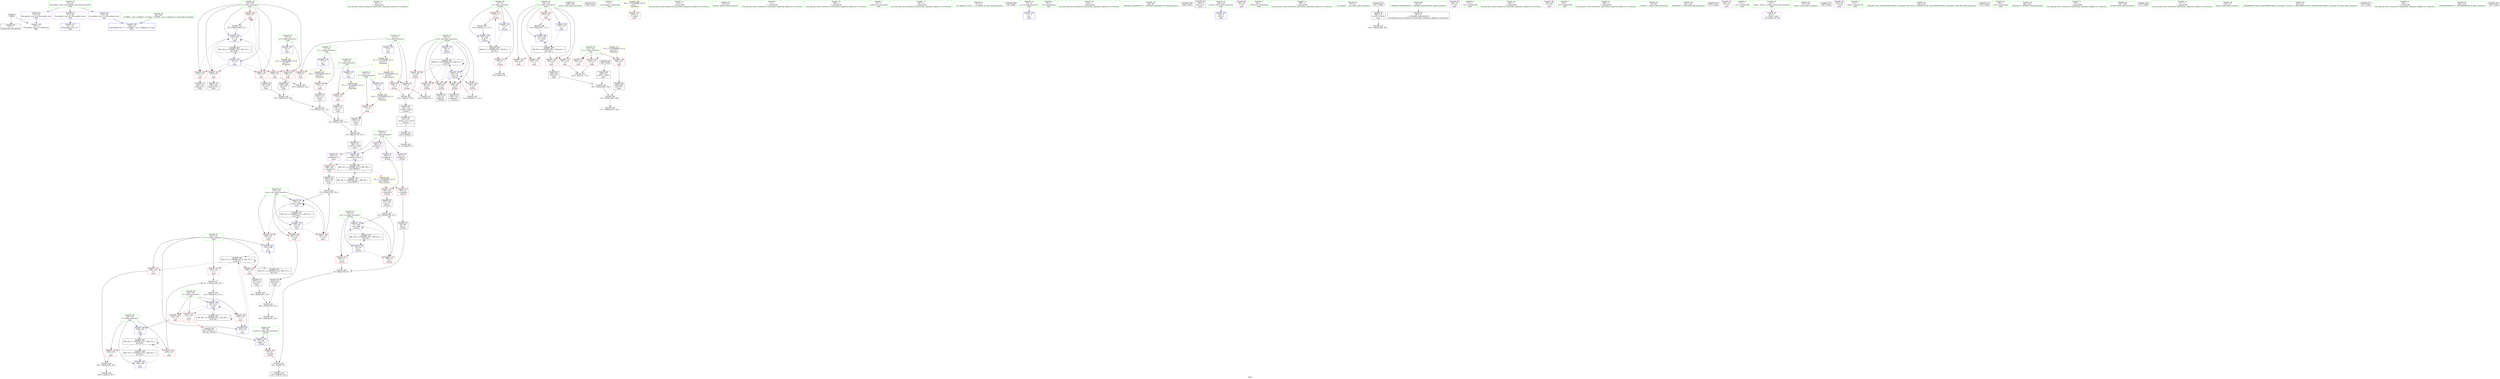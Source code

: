 digraph "SVFG" {
	label="SVFG";

	Node0x55fa71a92100 [shape=record,color=grey,label="{NodeID: 0\nNullPtr}"];
	Node0x55fa71a92100 -> Node0x55fa71aaef20[style=solid];
	Node0x55fa71a92100 -> Node0x55fa71ab4ab0[style=solid];
	Node0x55fa71aad530 [shape=record,color=red,label="{NodeID: 97\n122\<--8\n\<--n\n_Z3canx\n}"];
	Node0x55fa71aad530 -> Node0x55fa71abbb80[style=solid];
	Node0x55fa71aab920 [shape=record,color=green,label="{NodeID: 14\n101\<--1\n\<--dummyObj\nCan only get source location for instruction, argument, global var or function.}"];
	Node0x55fa71aae090 [shape=record,color=red,label="{NodeID: 111\n117\<--71\n\<--t\n_Z3canx\n}"];
	Node0x55fa71aae090 -> Node0x55fa71ab9c00[style=solid];
	Node0x55fa71aac300 [shape=record,color=green,label="{NodeID: 28\n19\<--20\nr\<--r_field_insensitive\nGlob }"];
	Node0x55fa71aac300 -> Node0x55fa71aad870[style=solid];
	Node0x55fa71aac300 -> Node0x55fa71ab46b0[style=solid];
	Node0x55fa71ab35b0 [shape=record,color=red,label="{NodeID: 125\n200\<--135\n\<--sum\nmain\n}"];
	Node0x55fa71ab35b0 -> Node0x55fa71ab57e0[style=solid];
	Node0x55fa71aacf50 [shape=record,color=green,label="{NodeID: 42\n131\<--132\ntt\<--tt_field_insensitive\nmain\n}"];
	Node0x55fa71aacf50 -> Node0x55fa71ab2ea0[style=solid];
	Node0x55fa71aacf50 -> Node0x55fa71ab2f30[style=solid];
	Node0x55fa71aacf50 -> Node0x55fa71ab3000[style=solid];
	Node0x55fa71aba080 [shape=record,color=grey,label="{NodeID: 222\n267 = Binary(264, 266, )\n}"];
	Node0x55fa71aba080 -> Node0x55fa71aba680[style=solid];
	Node0x55fa71ab4110 [shape=record,color=red,label="{NodeID: 139\n222\<--143\n\<--s\nmain\n}"];
	Node0x55fa71ab4110 -> Node0x55fa71ab5a50[style=solid];
	Node0x55fa71aaec20 [shape=record,color=green,label="{NodeID: 56\n258\<--259\nclock\<--clock_field_insensitive\n}"];
	Node0x55fa71ad92f0 [shape=record,color=black,label="{NodeID: 319\n246 = PHI()\n}"];
	Node0x55fa71abb580 [shape=record,color=grey,label="{NodeID: 236\n206 = cmp(205, 207, )\n}"];
	Node0x55fa71ab4e20 [shape=record,color=blue,label="{NodeID: 153\n73\<--84\ncur\<--\n_Z3canx\n}"];
	Node0x55fa71ab4e20 -> Node0x55fa71aae160[style=dashed];
	Node0x55fa71ab4e20 -> Node0x55fa71aae230[style=dashed];
	Node0x55fa71ab4e20 -> Node0x55fa71ab4ef0[style=dashed];
	Node0x55fa71ab4e20 -> Node0x55fa71ac7620[style=dashed];
	Node0x55fa71aaf870 [shape=record,color=black,label="{NodeID: 70\n172\<--171\nconv6\<--\nmain\n}"];
	Node0x55fa71aaf870 -> Node0x55fa71abb100[style=solid];
	Node0x55fa71ac5320 [shape=record,color=black,label="{NodeID: 250\nMR_37V_2 = PHI(MR_37V_4, MR_37V_1, )\npts\{142 \}\n}"];
	Node0x55fa71ac5320 -> Node0x55fa71ab57e0[style=dashed];
	Node0x55fa71ab5980 [shape=record,color=blue,label="{NodeID: 167\n141\<--219\nr\<--\nmain\n}"];
	Node0x55fa71ab5980 -> Node0x55fa71ac8f20[style=dashed];
	Node0x55fa71ab03d0 [shape=record,color=purple,label="{NodeID: 84\n93\<--13\narrayidx\<--x\n_Z3canx\n}"];
	Node0x55fa71ab03d0 -> Node0x55fa71aae300[style=solid];
	Node0x55fa71aa3530 [shape=record,color=green,label="{NodeID: 1\n7\<--1\n__dso_handle\<--dummyObj\nGlob }"];
	Node0x55fa71ac9920 [shape=record,color=yellow,style=double,label="{NodeID: 264\n14V_1 = ENCHI(MR_14V_0)\npts\{1 \}\nFun[main]}"];
	Node0x55fa71ac9920 -> Node0x55fa71aada10[style=dashed];
	Node0x55fa71aad600 [shape=record,color=red,label="{NodeID: 98\n163\<--8\n\<--n\nmain\n}"];
	Node0x55fa71aad600 -> Node0x55fa71abc000[style=solid];
	Node0x55fa71aab9b0 [shape=record,color=green,label="{NodeID: 15\n113\<--1\n\<--dummyObj\nCan only get source location for instruction, argument, global var or function.}"];
	Node0x55fa71aae160 [shape=record,color=red,label="{NodeID: 112\n90\<--73\n\<--cur\n_Z3canx\n}"];
	Node0x55fa71aae160 -> Node0x55fa71ab9d80[style=solid];
	Node0x55fa71aac3d0 [shape=record,color=green,label="{NodeID: 29\n21\<--22\ns\<--s_field_insensitive\nGlob }"];
	Node0x55fa71aac3d0 -> Node0x55fa71aad940[style=solid];
	Node0x55fa71aac3d0 -> Node0x55fa71ab47b0[style=solid];
	Node0x55fa71ab3680 [shape=record,color=red,label="{NodeID: 126\n240\<--135\n\<--sum\nmain\n}"];
	Node0x55fa71ab3680 -> Node0x55fa71aafef0[style=solid];
	Node0x55fa71aad020 [shape=record,color=green,label="{NodeID: 43\n133\<--134\nit\<--it_field_insensitive\nmain\n}"];
	Node0x55fa71aad020 -> Node0x55fa71ab30d0[style=solid];
	Node0x55fa71aad020 -> Node0x55fa71ab31a0[style=solid];
	Node0x55fa71aad020 -> Node0x55fa71ab3270[style=solid];
	Node0x55fa71aad020 -> Node0x55fa71ab3340[style=solid];
	Node0x55fa71aad020 -> Node0x55fa71ab3410[style=solid];
	Node0x55fa71aad020 -> Node0x55fa71ab5230[style=solid];
	Node0x55fa71aad020 -> Node0x55fa71ab5b20[style=solid];
	Node0x55fa71aba200 [shape=record,color=grey,label="{NodeID: 223\n179 = Binary(176, 178, )\n}"];
	Node0x55fa71aba200 -> Node0x55fa71aafae0[style=solid];
	Node0x55fa71ab41e0 [shape=record,color=red,label="{NodeID: 140\n188\<--187\n\<--arrayidx12\nmain\n}"];
	Node0x55fa71ab41e0 -> Node0x55fa71aafd50[style=solid];
	Node0x55fa71aaed20 [shape=record,color=green,label="{NodeID: 57\n274\<--275\nfprintf\<--fprintf_field_insensitive\n}"];
	Node0x55fa71ad93c0 [shape=record,color=black,label="{NodeID: 320\n66 = PHI(215, )\n0th arg _Z3canx }"];
	Node0x55fa71ad93c0 -> Node0x55fa71ab4bb0[style=solid];
	Node0x55fa71abb700 [shape=record,color=grey,label="{NodeID: 237\n88 = cmp(86, 87, )\n}"];
	Node0x55fa71ab4ef0 [shape=record,color=blue,label="{NodeID: 154\n73\<--109\ncur\<--add6\n_Z3canx\n}"];
	Node0x55fa71ab4ef0 -> Node0x55fa71aae160[style=dashed];
	Node0x55fa71ab4ef0 -> Node0x55fa71aae230[style=dashed];
	Node0x55fa71ab4ef0 -> Node0x55fa71ab4ef0[style=dashed];
	Node0x55fa71ab4ef0 -> Node0x55fa71ac7620[style=dashed];
	Node0x55fa71aaf940 [shape=record,color=black,label="{NodeID: 71\n175\<--174\nconv7\<--\nmain\n}"];
	Node0x55fa71aaf940 -> Node0x55fa71aba380[style=solid];
	Node0x55fa71ac5820 [shape=record,color=black,label="{NodeID: 251\nMR_39V_2 = PHI(MR_39V_3, MR_39V_1, )\npts\{144 \}\n}"];
	Node0x55fa71ac5820 -> Node0x55fa71ab58b0[style=dashed];
	Node0x55fa71ac5820 -> Node0x55fa71ac5820[style=dashed];
	Node0x55fa71ab5a50 [shape=record,color=blue,label="{NodeID: 168\n139\<--222\nl\<--\nmain\n}"];
	Node0x55fa71ab5a50 -> Node0x55fa71ac8a20[style=dashed];
	Node0x55fa71ab04a0 [shape=record,color=purple,label="{NodeID: 85\n105\<--13\narrayidx4\<--x\n_Z3canx\n}"];
	Node0x55fa71ab04a0 -> Node0x55fa71ab2e10[style=solid];
	Node0x55fa71a92430 [shape=record,color=green,label="{NodeID: 2\n9\<--1\n\<--dummyObj\nCan only get source location for instruction, argument, global var or function.}"];
	Node0x55fa71aca440 [shape=record,color=yellow,style=double,label="{NodeID: 265\n2V_1 = ENCHI(MR_2V_0)\npts\{10 \}\nFun[main]|{|<s1>5}}"];
	Node0x55fa71aca440 -> Node0x55fa71aad600[style=dashed];
	Node0x55fa71aca440:s1 -> Node0x55fa71acb890[style=dashed,color=red];
	Node0x55fa71aad6d0 [shape=record,color=red,label="{NodeID: 99\n168\<--15\n\<--p\nmain\n}"];
	Node0x55fa71aad6d0 -> Node0x55fa71aaf7a0[style=solid];
	Node0x55fa71aaba40 [shape=record,color=green,label="{NodeID: 16\n199\<--1\n\<--dummyObj\nCan only get source location for instruction, argument, global var or function.}"];
	Node0x55fa71acb890 [shape=record,color=yellow,style=double,label="{NodeID: 279\n2V_1 = ENCHI(MR_2V_0)\npts\{10 \}\nFun[_Z3canx]}"];
	Node0x55fa71acb890 -> Node0x55fa71aad460[style=dashed];
	Node0x55fa71acb890 -> Node0x55fa71aad530[style=dashed];
	Node0x55fa71aae230 [shape=record,color=red,label="{NodeID: 113\n108\<--73\n\<--cur\n_Z3canx\n}"];
	Node0x55fa71aae230 -> Node0x55fa71aba800[style=solid];
	Node0x55fa71aac4a0 [shape=record,color=green,label="{NodeID: 30\n36\<--40\nllvm.global_ctors\<--llvm.global_ctors_field_insensitive\nGlob }"];
	Node0x55fa71aac4a0 -> Node0x55fa71ab0b20[style=solid];
	Node0x55fa71aac4a0 -> Node0x55fa71ab0c20[style=solid];
	Node0x55fa71aac4a0 -> Node0x55fa71ab0d20[style=solid];
	Node0x55fa71ab3750 [shape=record,color=red,label="{NodeID: 127\n162\<--137\n\<--i\nmain\n}"];
	Node0x55fa71ab3750 -> Node0x55fa71abc000[style=solid];
	Node0x55fa71aad0f0 [shape=record,color=green,label="{NodeID: 44\n135\<--136\nsum\<--sum_field_insensitive\nmain\n}"];
	Node0x55fa71aad0f0 -> Node0x55fa71ab34e0[style=solid];
	Node0x55fa71aad0f0 -> Node0x55fa71ab35b0[style=solid];
	Node0x55fa71aad0f0 -> Node0x55fa71ab3680[style=solid];
	Node0x55fa71aad0f0 -> Node0x55fa71ab5300[style=solid];
	Node0x55fa71aad0f0 -> Node0x55fa71ab5570[style=solid];
	Node0x55fa71aba380 [shape=record,color=grey,label="{NodeID: 224\n176 = Binary(173, 175, )\n}"];
	Node0x55fa71aba380 -> Node0x55fa71aba200[style=solid];
	Node0x55fa71ab42b0 [shape=record,color=blue,label="{NodeID: 141\n8\<--9\nn\<--\nGlob }"];
	Node0x55fa71ab42b0 -> Node0x55fa71aca440[style=dashed];
	Node0x55fa71aaee20 [shape=record,color=green,label="{NodeID: 58\n38\<--307\n_GLOBAL__sub_I_vepifanov_0_0.cpp\<--_GLOBAL__sub_I_vepifanov_0_0.cpp_field_insensitive\n}"];
	Node0x55fa71aaee20 -> Node0x55fa71ab49b0[style=solid];
	Node0x55fa71abb880 [shape=record,color=grey,label="{NodeID: 238\n80 = cmp(79, 81, )\n}"];
	Node0x55fa71ab4fc0 [shape=record,color=blue,label="{NodeID: 155\n69\<--112\npos\<--inc\n_Z3canx\n}"];
	Node0x55fa71ab4fc0 -> Node0x55fa71aadbb0[style=dashed];
	Node0x55fa71ab4fc0 -> Node0x55fa71aadc80[style=dashed];
	Node0x55fa71ab4fc0 -> Node0x55fa71aadd50[style=dashed];
	Node0x55fa71ab4fc0 -> Node0x55fa71aade20[style=dashed];
	Node0x55fa71ab4fc0 -> Node0x55fa71ab4fc0[style=dashed];
	Node0x55fa71ab4fc0 -> Node0x55fa71ac6c20[style=dashed];
	Node0x55fa71aafa10 [shape=record,color=black,label="{NodeID: 72\n178\<--177\nconv8\<--\nmain\n}"];
	Node0x55fa71aafa10 -> Node0x55fa71aba200[style=solid];
	Node0x55fa71ac5d20 [shape=record,color=black,label="{NodeID: 252\nMR_12V_2 = PHI(MR_12V_3, MR_12V_1, )\npts\{140000 \}\n}"];
	Node0x55fa71ac5d20 -> Node0x55fa71ac8520[style=dashed];
	Node0x55fa71ab5b20 [shape=record,color=blue,label="{NodeID: 169\n133\<--278\nit\<--inc40\nmain\n}"];
	Node0x55fa71ab5b20 -> Node0x55fa71ac3f20[style=dashed];
	Node0x55fa71ab0570 [shape=record,color=purple,label="{NodeID: 86\n183\<--13\narrayidx\<--x\nmain\n}"];
	Node0x55fa71ab0570 -> Node0x55fa71ab54a0[style=solid];
	Node0x55fa71aa46a0 [shape=record,color=green,label="{NodeID: 3\n23\<--1\n_ZSt3cin\<--dummyObj\nGlob }"];
	Node0x55fa71aca520 [shape=record,color=yellow,style=double,label="{NodeID: 266\n17V_1 = ENCHI(MR_17V_0)\npts\{16 \}\nFun[main]}"];
	Node0x55fa71aca520 -> Node0x55fa71aad6d0[style=dashed];
	Node0x55fa71aad7a0 [shape=record,color=red,label="{NodeID: 100\n171\<--17\n\<--q\nmain\n}"];
	Node0x55fa71aad7a0 -> Node0x55fa71aaf870[style=solid];
	Node0x55fa71aabad0 [shape=record,color=green,label="{NodeID: 17\n207\<--1\n\<--dummyObj\nCan only get source location for instruction, argument, global var or function.}"];
	Node0x55fa71aae300 [shape=record,color=red,label="{NodeID: 114\n94\<--93\n\<--arrayidx\n_Z3canx\n}"];
	Node0x55fa71aae300 -> Node0x55fa71aaf2c0[style=solid];
	Node0x55fa71aac570 [shape=record,color=green,label="{NodeID: 31\n41\<--42\n__cxx_global_var_init\<--__cxx_global_var_init_field_insensitive\n}"];
	Node0x55fa71ab3820 [shape=record,color=red,label="{NodeID: 128\n166\<--137\n\<--i\nmain\n}"];
	Node0x55fa71ab3820 -> Node0x55fa71aaf6d0[style=solid];
	Node0x55fa71aad1c0 [shape=record,color=green,label="{NodeID: 45\n137\<--138\ni\<--i_field_insensitive\nmain\n}"];
	Node0x55fa71aad1c0 -> Node0x55fa71ab3750[style=solid];
	Node0x55fa71aad1c0 -> Node0x55fa71ab3820[style=solid];
	Node0x55fa71aad1c0 -> Node0x55fa71ab38f0[style=solid];
	Node0x55fa71aad1c0 -> Node0x55fa71ab39c0[style=solid];
	Node0x55fa71aad1c0 -> Node0x55fa71ab3a90[style=solid];
	Node0x55fa71aad1c0 -> Node0x55fa71ab53d0[style=solid];
	Node0x55fa71aad1c0 -> Node0x55fa71ab5640[style=solid];
	Node0x55fa71ad8790 [shape=record,color=black,label="{NodeID: 308\n48 = PHI()\n}"];
	Node0x55fa71aba500 [shape=record,color=grey,label="{NodeID: 225\n271 = Binary(270, 262, )\n}"];
	Node0x55fa71ab43b0 [shape=record,color=blue,label="{NodeID: 142\n11\<--9\nm\<--\nGlob }"];
	Node0x55fa71aaef20 [shape=record,color=black,label="{NodeID: 59\n2\<--3\ndummyVal\<--dummyVal\n}"];
	Node0x55fa71abba00 [shape=record,color=grey,label="{NodeID: 239\n98 = cmp(96, 97, )\n}"];
	Node0x55fa71abba00 -> Node0x55fa717ea2c0[style=solid];
	Node0x55fa71ab5090 [shape=record,color=blue,label="{NodeID: 156\n71\<--118\nt\<--inc7\n_Z3canx\n}"];
	Node0x55fa71ab5090 -> Node0x55fa71ac7120[style=dashed];
	Node0x55fa71aafae0 [shape=record,color=black,label="{NodeID: 73\n180\<--179\nconv10\<--add9\nmain\n}"];
	Node0x55fa71aafae0 -> Node0x55fa71ab54a0[style=solid];
	Node0x55fa71ab0640 [shape=record,color=purple,label="{NodeID: 87\n187\<--13\narrayidx12\<--x\nmain\n}"];
	Node0x55fa71ab0640 -> Node0x55fa71ab41e0[style=solid];
	Node0x55fa71aaadc0 [shape=record,color=green,label="{NodeID: 4\n24\<--1\n.str\<--dummyObj\nGlob }"];
	Node0x55fa71aca600 [shape=record,color=yellow,style=double,label="{NodeID: 267\n19V_1 = ENCHI(MR_19V_0)\npts\{18 \}\nFun[main]}"];
	Node0x55fa71aca600 -> Node0x55fa71aad7a0[style=dashed];
	Node0x55fa71aad870 [shape=record,color=red,label="{NodeID: 101\n174\<--19\n\<--r\nmain\n}"];
	Node0x55fa71aad870 -> Node0x55fa71aaf940[style=solid];
	Node0x55fa71aabb60 [shape=record,color=green,label="{NodeID: 18\n213\<--1\n\<--dummyObj\nCan only get source location for instruction, argument, global var or function.}"];
	Node0x55fa71ab2e10 [shape=record,color=red,label="{NodeID: 115\n106\<--105\n\<--arrayidx4\n_Z3canx\n}"];
	Node0x55fa71ab2e10 -> Node0x55fa71aaf460[style=solid];
	Node0x55fa71aac640 [shape=record,color=green,label="{NodeID: 32\n45\<--46\n_ZNSt8ios_base4InitC1Ev\<--_ZNSt8ios_base4InitC1Ev_field_insensitive\n}"];
	Node0x55fa71ab38f0 [shape=record,color=red,label="{NodeID: 129\n181\<--137\n\<--i\nmain\n}"];
	Node0x55fa71ab38f0 -> Node0x55fa71aafbb0[style=solid];
	Node0x55fa71aad290 [shape=record,color=green,label="{NodeID: 46\n139\<--140\nl\<--l_field_insensitive\nmain\n}"];
	Node0x55fa71aad290 -> Node0x55fa71ab3b60[style=solid];
	Node0x55fa71aad290 -> Node0x55fa71ab3c30[style=solid];
	Node0x55fa71aad290 -> Node0x55fa71ab5710[style=solid];
	Node0x55fa71aad290 -> Node0x55fa71ab5a50[style=solid];
	Node0x55fa71ad8890 [shape=record,color=black,label="{NodeID: 309\n249 = PHI()\n}"];
	Node0x55fa71aba680 [shape=record,color=grey,label="{NodeID: 226\n270 = Binary(267, 269, )\n}"];
	Node0x55fa71aba680 -> Node0x55fa71aba500[style=solid];
	Node0x55fa71ab44b0 [shape=record,color=blue,label="{NodeID: 143\n15\<--9\np\<--\nGlob }"];
	Node0x55fa71ab44b0 -> Node0x55fa71aca520[style=dashed];
	Node0x55fa71aaf020 [shape=record,color=black,label="{NodeID: 60\n128\<--9\nmain_ret\<--\nmain\n}"];
	Node0x55fa71abbb80 [shape=record,color=grey,label="{NodeID: 240\n123 = cmp(121, 122, )\n}"];
	Node0x55fa71abbb80 -> Node0x55fa71aaf530[style=solid];
	Node0x55fa71ab5160 [shape=record,color=blue,label="{NodeID: 157\n129\<--9\nretval\<--\nmain\n}"];
	Node0x55fa71aafbb0 [shape=record,color=black,label="{NodeID: 74\n182\<--181\nidxprom\<--\nmain\n}"];
	Node0x55fa71ab0710 [shape=record,color=purple,label="{NodeID: 88\n155\<--24\n\<--.str\nmain\n}"];
	Node0x55fa71aaae50 [shape=record,color=green,label="{NodeID: 5\n26\<--1\n_ZSt4cout\<--dummyObj\nGlob }"];
	Node0x55fa71aca6e0 [shape=record,color=yellow,style=double,label="{NodeID: 268\n21V_1 = ENCHI(MR_21V_0)\npts\{20 \}\nFun[main]}"];
	Node0x55fa71aca6e0 -> Node0x55fa71aad870[style=dashed];
	Node0x55fa71aad940 [shape=record,color=red,label="{NodeID: 102\n177\<--21\n\<--s\nmain\n}"];
	Node0x55fa71aad940 -> Node0x55fa71aafa10[style=solid];
	Node0x55fa71aabbf0 [shape=record,color=green,label="{NodeID: 19\n239\<--1\n\<--dummyObj\nCan only get source location for instruction, argument, global var or function.}"];
	Node0x55fa71ab2ea0 [shape=record,color=red,label="{NodeID: 116\n152\<--131\n\<--tt\nmain\n}"];
	Node0x55fa71ab2ea0 -> Node0x55fa71abbd00[style=solid];
	Node0x55fa71aac740 [shape=record,color=green,label="{NodeID: 33\n51\<--52\n__cxa_atexit\<--__cxa_atexit_field_insensitive\n}"];
	Node0x55fa71ab39c0 [shape=record,color=red,label="{NodeID: 130\n185\<--137\n\<--i\nmain\n}"];
	Node0x55fa71ab39c0 -> Node0x55fa71aafc80[style=solid];
	Node0x55fa71aad360 [shape=record,color=green,label="{NodeID: 47\n141\<--142\nr\<--r_field_insensitive\nmain\n}"];
	Node0x55fa71aad360 -> Node0x55fa71ab3d00[style=solid];
	Node0x55fa71aad360 -> Node0x55fa71ab3dd0[style=solid];
	Node0x55fa71aad360 -> Node0x55fa71ab3ea0[style=solid];
	Node0x55fa71aad360 -> Node0x55fa71ab57e0[style=solid];
	Node0x55fa71aad360 -> Node0x55fa71ab5980[style=solid];
	Node0x55fa71ad8990 [shape=record,color=black,label="{NodeID: 310\n257 = PHI()\n}"];
	Node0x55fa71ad8990 -> Node0x55fa71aaffc0[style=solid];
	Node0x55fa71aba800 [shape=record,color=grey,label="{NodeID: 227\n109 = Binary(108, 107, )\n}"];
	Node0x55fa71aba800 -> Node0x55fa71ab4ef0[style=solid];
	Node0x55fa71ab45b0 [shape=record,color=blue,label="{NodeID: 144\n17\<--9\nq\<--\nGlob }"];
	Node0x55fa71ab45b0 -> Node0x55fa71aca600[style=dashed];
	Node0x55fa71aaf0f0 [shape=record,color=black,label="{NodeID: 61\n49\<--50\n\<--_ZNSt8ios_base4InitD1Ev\nCan only get source location for instruction, argument, global var or function.}"];
	Node0x55fa71abbd00 [shape=record,color=grey,label="{NodeID: 241\n153 = cmp(151, 152, )\n}"];
	Node0x55fa71ab5230 [shape=record,color=blue,label="{NodeID: 158\n133\<--113\nit\<--\nmain\n}"];
	Node0x55fa71ab5230 -> Node0x55fa71ac3f20[style=dashed];
	Node0x55fa71aafc80 [shape=record,color=black,label="{NodeID: 75\n186\<--185\nidxprom11\<--\nmain\n}"];
	Node0x55fa71ac6c20 [shape=record,color=black,label="{NodeID: 255\nMR_6V_3 = PHI(MR_6V_4, MR_6V_2, )\npts\{70 \}\n}"];
	Node0x55fa71ac6c20 -> Node0x55fa71aadbb0[style=dashed];
	Node0x55fa71ac6c20 -> Node0x55fa71aadc80[style=dashed];
	Node0x55fa71ac6c20 -> Node0x55fa71aadd50[style=dashed];
	Node0x55fa71ac6c20 -> Node0x55fa71aade20[style=dashed];
	Node0x55fa71ac6c20 -> Node0x55fa71aadef0[style=dashed];
	Node0x55fa71ac6c20 -> Node0x55fa71ab4fc0[style=dashed];
	Node0x55fa71ac6c20 -> Node0x55fa71ac6c20[style=dashed];
	Node0x55fa71ab07e0 [shape=record,color=purple,label="{NodeID: 89\n226\<--27\n\<--.str.1\nmain\n}"];
	Node0x55fa71aaaee0 [shape=record,color=green,label="{NodeID: 6\n27\<--1\n.str.1\<--dummyObj\nGlob }"];
	Node0x55fa71aca7c0 [shape=record,color=yellow,style=double,label="{NodeID: 269\n23V_1 = ENCHI(MR_23V_0)\npts\{22 \}\nFun[main]}"];
	Node0x55fa71aca7c0 -> Node0x55fa71aad940[style=dashed];
	Node0x55fa71aada10 [shape=record,color=red,label="{NodeID: 103\n254\<--33\n\<--stderr\nmain\n}"];
	Node0x55fa71aabc80 [shape=record,color=green,label="{NodeID: 20\n244\<--1\n\<--dummyObj\nCan only get source location for instruction, argument, global var or function.}"];
	Node0x55fa71ab2f30 [shape=record,color=red,label="{NodeID: 117\n256\<--131\n\<--tt\nmain\n}"];
	Node0x55fa71aac840 [shape=record,color=green,label="{NodeID: 34\n50\<--56\n_ZNSt8ios_base4InitD1Ev\<--_ZNSt8ios_base4InitD1Ev_field_insensitive\n}"];
	Node0x55fa71aac840 -> Node0x55fa71aaf0f0[style=solid];
	Node0x55fa717ea2c0 [shape=record,color=black,label="{NodeID: 214\n100 = PHI(101, 98, )\n}"];
	Node0x55fa71ab3a90 [shape=record,color=red,label="{NodeID: 131\n194\<--137\n\<--i\nmain\n}"];
	Node0x55fa71ab3a90 -> Node0x55fa71ab9a80[style=solid];
	Node0x55fa71aae450 [shape=record,color=green,label="{NodeID: 48\n143\<--144\ns\<--s_field_insensitive\nmain\n}"];
	Node0x55fa71aae450 -> Node0x55fa71ab3f70[style=solid];
	Node0x55fa71aae450 -> Node0x55fa71ab4040[style=solid];
	Node0x55fa71aae450 -> Node0x55fa71ab4110[style=solid];
	Node0x55fa71aae450 -> Node0x55fa71ab58b0[style=solid];
	Node0x55fa71ad8af0 [shape=record,color=black,label="{NodeID: 311\n263 = PHI()\n}"];
	Node0x55fa71ad8af0 -> Node0x55fa71ab0090[style=solid];
	Node0x55fa71aba980 [shape=record,color=grey,label="{NodeID: 228\n278 = Binary(277, 113, )\n}"];
	Node0x55fa71aba980 -> Node0x55fa71ab5b20[style=solid];
	Node0x55fa71ab46b0 [shape=record,color=blue,label="{NodeID: 145\n19\<--9\nr\<--\nGlob }"];
	Node0x55fa71ab46b0 -> Node0x55fa71aca6e0[style=dashed];
	Node0x55fa71aaf1f0 [shape=record,color=black,label="{NodeID: 62\n92\<--91\nidxprom\<--\n_Z3canx\n}"];
	Node0x55fa71abbe80 [shape=record,color=grey,label="{NodeID: 242\n217 = cmp(216, 9, )\n}"];
	Node0x55fa71ab5300 [shape=record,color=blue,label="{NodeID: 159\n135\<--84\nsum\<--\nmain\n}"];
	Node0x55fa71ab5300 -> Node0x55fa71ab34e0[style=dashed];
	Node0x55fa71ab5300 -> Node0x55fa71ab35b0[style=dashed];
	Node0x55fa71ab5300 -> Node0x55fa71ab3680[style=dashed];
	Node0x55fa71ab5300 -> Node0x55fa71ab5570[style=dashed];
	Node0x55fa71ab5300 -> Node0x55fa71ac4420[style=dashed];
	Node0x55fa71aafd50 [shape=record,color=black,label="{NodeID: 76\n189\<--188\nconv13\<--\nmain\n}"];
	Node0x55fa71aafd50 -> Node0x55fa71ab9f00[style=solid];
	Node0x55fa71ac7120 [shape=record,color=black,label="{NodeID: 256\nMR_8V_3 = PHI(MR_8V_4, MR_8V_2, )\npts\{72 \}\n}"];
	Node0x55fa71ac7120 -> Node0x55fa71aadfc0[style=dashed];
	Node0x55fa71ac7120 -> Node0x55fa71aae090[style=dashed];
	Node0x55fa71ac7120 -> Node0x55fa71ab5090[style=dashed];
	Node0x55fa71ab08b0 [shape=record,color=purple,label="{NodeID: 90\n234\<--29\n\<--.str.2\nmain\n}"];
	Node0x55fa71a92720 [shape=record,color=green,label="{NodeID: 7\n29\<--1\n.str.2\<--dummyObj\nGlob }"];
	Node0x55fa71aadae0 [shape=record,color=red,label="{NodeID: 104\n97\<--67\n\<--h.addr\n_Z3canx\n}"];
	Node0x55fa71aadae0 -> Node0x55fa71abba00[style=solid];
	Node0x55fa71aabd50 [shape=record,color=green,label="{NodeID: 21\n262\<--1\n\<--dummyObj\nCan only get source location for instruction, argument, global var or function.}"];
	Node0x55fa71acbd20 [shape=record,color=yellow,style=double,label="{NodeID: 284\n12V_1 = ENCHI(MR_12V_0)\npts\{140000 \}\nFun[_Z3canx]}"];
	Node0x55fa71acbd20 -> Node0x55fa71aae300[style=dashed];
	Node0x55fa71acbd20 -> Node0x55fa71ab2e10[style=dashed];
	Node0x55fa71ab3000 [shape=record,color=red,label="{NodeID: 118\n268\<--131\n\<--tt\nmain\n}"];
	Node0x55fa71ab3000 -> Node0x55fa71ab0230[style=solid];
	Node0x55fa71aac940 [shape=record,color=green,label="{NodeID: 35\n63\<--64\n_Z3canx\<--_Z3canx_field_insensitive\n}"];
	Node0x55fa71ab9600 [shape=record,color=grey,label="{NodeID: 215\n205 = Binary(203, 204, )\n}"];
	Node0x55fa71ab9600 -> Node0x55fa71abb580[style=solid];
	Node0x55fa71ab3b60 [shape=record,color=red,label="{NodeID: 132\n204\<--139\n\<--l\nmain\n}"];
	Node0x55fa71ab3b60 -> Node0x55fa71ab9600[style=solid];
	Node0x55fa71aae520 [shape=record,color=green,label="{NodeID: 49\n147\<--148\n_ZNSirsERi\<--_ZNSirsERi_field_insensitive\n}"];
	Node0x55fa71ad8bf0 [shape=record,color=black,label="{NodeID: 312\n273 = PHI()\n}"];
	Node0x55fa71abab00 [shape=record,color=grey,label="{NodeID: 229\n238 = Binary(237, 239, )\n}"];
	Node0x55fa71abab00 -> Node0x55fa71abae00[style=solid];
	Node0x55fa71ab47b0 [shape=record,color=blue,label="{NodeID: 146\n21\<--9\ns\<--\nGlob }"];
	Node0x55fa71ab47b0 -> Node0x55fa71aca7c0[style=dashed];
	Node0x55fa71aaf2c0 [shape=record,color=black,label="{NodeID: 63\n95\<--94\nconv\<--\n_Z3canx\n}"];
	Node0x55fa71aaf2c0 -> Node0x55fa71ab9d80[style=solid];
	Node0x55fa71abc000 [shape=record,color=grey,label="{NodeID: 243\n164 = cmp(162, 163, )\n}"];
	Node0x55fa71ab53d0 [shape=record,color=blue,label="{NodeID: 160\n137\<--9\ni\<--\nmain\n}"];
	Node0x55fa71ab53d0 -> Node0x55fa71ab3750[style=dashed];
	Node0x55fa71ab53d0 -> Node0x55fa71ab3820[style=dashed];
	Node0x55fa71ab53d0 -> Node0x55fa71ab38f0[style=dashed];
	Node0x55fa71ab53d0 -> Node0x55fa71ab39c0[style=dashed];
	Node0x55fa71ab53d0 -> Node0x55fa71ab3a90[style=dashed];
	Node0x55fa71ab53d0 -> Node0x55fa71ab5640[style=dashed];
	Node0x55fa71ab53d0 -> Node0x55fa71ac4920[style=dashed];
	Node0x55fa71aafe20 [shape=record,color=black,label="{NodeID: 77\n237\<--236\nconv21\<--\nmain\n}"];
	Node0x55fa71aafe20 -> Node0x55fa71abab00[style=solid];
	Node0x55fa71ac7620 [shape=record,color=black,label="{NodeID: 257\nMR_10V_2 = PHI(MR_10V_4, MR_10V_1, )\npts\{74 \}\n}"];
	Node0x55fa71ac7620 -> Node0x55fa71ab4e20[style=dashed];
	Node0x55fa71ab0980 [shape=record,color=purple,label="{NodeID: 91\n245\<--31\n\<--.str.3\nmain\n}"];
	Node0x55fa71a927b0 [shape=record,color=green,label="{NodeID: 8\n31\<--1\n.str.3\<--dummyObj\nGlob }"];
	Node0x55fa71aca980 [shape=record,color=yellow,style=double,label="{NodeID: 271\n27V_1 = ENCHI(MR_27V_0)\npts\{132 \}\nFun[main]}"];
	Node0x55fa71aca980 -> Node0x55fa71ab2ea0[style=dashed];
	Node0x55fa71aca980 -> Node0x55fa71ab2f30[style=dashed];
	Node0x55fa71aca980 -> Node0x55fa71ab3000[style=dashed];
	Node0x55fa71aadbb0 [shape=record,color=red,label="{NodeID: 105\n86\<--69\n\<--pos\n_Z3canx\n}"];
	Node0x55fa71aadbb0 -> Node0x55fa71abb700[style=solid];
	Node0x55fa71aabe20 [shape=record,color=green,label="{NodeID: 22\n4\<--6\n_ZStL8__ioinit\<--_ZStL8__ioinit_field_insensitive\nGlob }"];
	Node0x55fa71aabe20 -> Node0x55fa71ab0300[style=solid];
	Node0x55fa71ab30d0 [shape=record,color=red,label="{NodeID: 119\n151\<--133\n\<--it\nmain\n}"];
	Node0x55fa71ab30d0 -> Node0x55fa71abbd00[style=solid];
	Node0x55fa71aaca40 [shape=record,color=green,label="{NodeID: 36\n67\<--68\nh.addr\<--h.addr_field_insensitive\n_Z3canx\n}"];
	Node0x55fa71aaca40 -> Node0x55fa71aadae0[style=solid];
	Node0x55fa71aaca40 -> Node0x55fa71ab4bb0[style=solid];
	Node0x55fa71ab9780 [shape=record,color=grey,label="{NodeID: 216\n212 = Binary(211, 213, )\n}"];
	Node0x55fa71ab9780 -> Node0x55fa71ab58b0[style=solid];
	Node0x55fa71ab3c30 [shape=record,color=red,label="{NodeID: 133\n209\<--139\n\<--l\nmain\n}"];
	Node0x55fa71ab3c30 -> Node0x55fa71ab9900[style=solid];
	Node0x55fa71aae620 [shape=record,color=green,label="{NodeID: 50\n157\<--158\nscanf\<--scanf_field_insensitive\n}"];
	Node0x55fa71ad8cc0 [shape=record,color=black,label="{NodeID: 313\n146 = PHI()\n}"];
	Node0x55fa71abac80 [shape=record,color=grey,label="{NodeID: 230\n112 = Binary(111, 113, )\n}"];
	Node0x55fa71abac80 -> Node0x55fa71ab4fc0[style=solid];
	Node0x55fa71ab48b0 [shape=record,color=blue,label="{NodeID: 147\n311\<--37\nllvm.global_ctors_0\<--\nGlob }"];
	Node0x55fa71aaf390 [shape=record,color=black,label="{NodeID: 64\n104\<--103\nidxprom3\<--\n_Z3canx\n}"];
	Node0x55fa71ab54a0 [shape=record,color=blue,label="{NodeID: 161\n183\<--180\narrayidx\<--conv10\nmain\n}"];
	Node0x55fa71ab54a0 -> Node0x55fa71ab41e0[style=dashed];
	Node0x55fa71ab54a0 -> Node0x55fa71ac8520[style=dashed];
	Node0x55fa71aafef0 [shape=record,color=black,label="{NodeID: 78\n241\<--240\nconv23\<--\nmain\n}"];
	Node0x55fa71aafef0 -> Node0x55fa71abae00[style=solid];
	Node0x55fa71ab0a50 [shape=record,color=purple,label="{NodeID: 92\n272\<--34\n\<--.str.4\nmain\n}"];
	Node0x55fa71a92840 [shape=record,color=green,label="{NodeID: 9\n33\<--1\nstderr\<--dummyObj\nGlob }"];
	Node0x55fa71aadc80 [shape=record,color=red,label="{NodeID: 106\n91\<--69\n\<--pos\n_Z3canx\n}"];
	Node0x55fa71aadc80 -> Node0x55fa71aaf1f0[style=solid];
	Node0x55fa71aabef0 [shape=record,color=green,label="{NodeID: 23\n8\<--10\nn\<--n_field_insensitive\nGlob }"];
	Node0x55fa71aabef0 -> Node0x55fa71aad460[style=solid];
	Node0x55fa71aabef0 -> Node0x55fa71aad530[style=solid];
	Node0x55fa71aabef0 -> Node0x55fa71aad600[style=solid];
	Node0x55fa71aabef0 -> Node0x55fa71ab42b0[style=solid];
	Node0x55fa71ab31a0 [shape=record,color=red,label="{NodeID: 120\n230\<--133\n\<--it\nmain\n}"];
	Node0x55fa71aacb10 [shape=record,color=green,label="{NodeID: 37\n69\<--70\npos\<--pos_field_insensitive\n_Z3canx\n}"];
	Node0x55fa71aacb10 -> Node0x55fa71aadbb0[style=solid];
	Node0x55fa71aacb10 -> Node0x55fa71aadc80[style=solid];
	Node0x55fa71aacb10 -> Node0x55fa71aadd50[style=solid];
	Node0x55fa71aacb10 -> Node0x55fa71aade20[style=solid];
	Node0x55fa71aacb10 -> Node0x55fa71aadef0[style=solid];
	Node0x55fa71aacb10 -> Node0x55fa71ab4c80[style=solid];
	Node0x55fa71aacb10 -> Node0x55fa71ab4fc0[style=solid];
	Node0x55fa71ab9900 [shape=record,color=grey,label="{NodeID: 217\n211 = Binary(209, 210, )\n}"];
	Node0x55fa71ab9900 -> Node0x55fa71ab9780[style=solid];
	Node0x55fa71ab3d00 [shape=record,color=red,label="{NodeID: 134\n203\<--141\n\<--r\nmain\n}"];
	Node0x55fa71ab3d00 -> Node0x55fa71ab9600[style=solid];
	Node0x55fa71aae720 [shape=record,color=green,label="{NodeID: 51\n228\<--229\n_ZStlsISt11char_traitsIcEERSt13basic_ostreamIcT_ES5_PKc\<--_ZStlsISt11char_traitsIcEERSt13basic_ostreamIcT_ES5_PKc_field_insensitive\n}"];
	Node0x55fa71ad8d90 [shape=record,color=black,label="{NodeID: 314\n156 = PHI()\n}"];
	Node0x55fa71abae00 [shape=record,color=grey,label="{NodeID: 231\n242 = Binary(238, 241, )\n}"];
	Node0x55fa71abae00 -> Node0x55fa71abaf80[style=solid];
	Node0x55fa71ab49b0 [shape=record,color=blue,label="{NodeID: 148\n312\<--38\nllvm.global_ctors_1\<--_GLOBAL__sub_I_vepifanov_0_0.cpp\nGlob }"];
	Node0x55fa71aaf460 [shape=record,color=black,label="{NodeID: 65\n107\<--106\nconv5\<--\n_Z3canx\n}"];
	Node0x55fa71aaf460 -> Node0x55fa71aba800[style=solid];
	Node0x55fa71ab5570 [shape=record,color=blue,label="{NodeID: 162\n135\<--191\nsum\<--add14\nmain\n}"];
	Node0x55fa71ab5570 -> Node0x55fa71ab34e0[style=dashed];
	Node0x55fa71ab5570 -> Node0x55fa71ab35b0[style=dashed];
	Node0x55fa71ab5570 -> Node0x55fa71ab3680[style=dashed];
	Node0x55fa71ab5570 -> Node0x55fa71ab5570[style=dashed];
	Node0x55fa71ab5570 -> Node0x55fa71ac4420[style=dashed];
	Node0x55fa71aaffc0 [shape=record,color=black,label="{NodeID: 79\n260\<--257\nconv29\<--call28\nmain\n}"];
	Node0x55fa71aaffc0 -> Node0x55fa71abb400[style=solid];
	Node0x55fa71ab0b20 [shape=record,color=purple,label="{NodeID: 93\n311\<--36\nllvm.global_ctors_0\<--llvm.global_ctors\nGlob }"];
	Node0x55fa71ab0b20 -> Node0x55fa71ab48b0[style=solid];
	Node0x55fa71a928d0 [shape=record,color=green,label="{NodeID: 10\n34\<--1\n.str.4\<--dummyObj\nGlob }"];
	Node0x55fa71aadd50 [shape=record,color=red,label="{NodeID: 107\n103\<--69\n\<--pos\n_Z3canx\n}"];
	Node0x55fa71aadd50 -> Node0x55fa71aaf390[style=solid];
	Node0x55fa71aabfc0 [shape=record,color=green,label="{NodeID: 24\n11\<--12\nm\<--m_field_insensitive\nGlob }"];
	Node0x55fa71aabfc0 -> Node0x55fa71ab43b0[style=solid];
	Node0x55fa71ab3270 [shape=record,color=red,label="{NodeID: 121\n255\<--133\n\<--it\nmain\n}"];
	Node0x55fa71aacbe0 [shape=record,color=green,label="{NodeID: 38\n71\<--72\nt\<--t_field_insensitive\n_Z3canx\n}"];
	Node0x55fa71aacbe0 -> Node0x55fa71aadfc0[style=solid];
	Node0x55fa71aacbe0 -> Node0x55fa71aae090[style=solid];
	Node0x55fa71aacbe0 -> Node0x55fa71ab4d50[style=solid];
	Node0x55fa71aacbe0 -> Node0x55fa71ab5090[style=solid];
	Node0x55fa71ab9a80 [shape=record,color=grey,label="{NodeID: 218\n195 = Binary(194, 113, )\n}"];
	Node0x55fa71ab9a80 -> Node0x55fa71ab5640[style=solid];
	Node0x55fa71ab3dd0 [shape=record,color=red,label="{NodeID: 135\n210\<--141\n\<--r\nmain\n}"];
	Node0x55fa71ab3dd0 -> Node0x55fa71ab9900[style=solid];
	Node0x55fa71aae820 [shape=record,color=green,label="{NodeID: 52\n232\<--233\n_ZNSolsEi\<--_ZNSolsEi_field_insensitive\n}"];
	Node0x55fa71ad8e90 [shape=record,color=black,label="{NodeID: 315\n216 = PHI(65, )\n}"];
	Node0x55fa71ad8e90 -> Node0x55fa71abbe80[style=solid];
	Node0x55fa71abaf80 [shape=record,color=grey,label="{NodeID: 232\n243 = Binary(244, 242, )\n}"];
	Node0x55fa71ab4ab0 [shape=record,color=blue, style = dotted,label="{NodeID: 149\n313\<--3\nllvm.global_ctors_2\<--dummyVal\nGlob }"];
	Node0x55fa71aaf530 [shape=record,color=black,label="{NodeID: 66\n124\<--123\nconv9\<--cmp8\n_Z3canx\n}"];
	Node0x55fa71aaf530 -> Node0x55fa71aaf600[style=solid];
	Node0x55fa71ac3f20 [shape=record,color=black,label="{NodeID: 246\nMR_29V_3 = PHI(MR_29V_4, MR_29V_2, )\npts\{134 \}\n}"];
	Node0x55fa71ac3f20 -> Node0x55fa71ab30d0[style=dashed];
	Node0x55fa71ac3f20 -> Node0x55fa71ab31a0[style=dashed];
	Node0x55fa71ac3f20 -> Node0x55fa71ab3270[style=dashed];
	Node0x55fa71ac3f20 -> Node0x55fa71ab3340[style=dashed];
	Node0x55fa71ac3f20 -> Node0x55fa71ab3410[style=dashed];
	Node0x55fa71ac3f20 -> Node0x55fa71ab5b20[style=dashed];
	Node0x55fa71ab5640 [shape=record,color=blue,label="{NodeID: 163\n137\<--195\ni\<--inc\nmain\n}"];
	Node0x55fa71ab5640 -> Node0x55fa71ab3750[style=dashed];
	Node0x55fa71ab5640 -> Node0x55fa71ab3820[style=dashed];
	Node0x55fa71ab5640 -> Node0x55fa71ab38f0[style=dashed];
	Node0x55fa71ab5640 -> Node0x55fa71ab39c0[style=dashed];
	Node0x55fa71ab5640 -> Node0x55fa71ab3a90[style=dashed];
	Node0x55fa71ab5640 -> Node0x55fa71ab5640[style=dashed];
	Node0x55fa71ab5640 -> Node0x55fa71ac4920[style=dashed];
	Node0x55fa71ab0090 [shape=record,color=black,label="{NodeID: 80\n264\<--263\nconv32\<--call31\nmain\n}"];
	Node0x55fa71ab0090 -> Node0x55fa71aba080[style=solid];
	Node0x55fa71ac8520 [shape=record,color=black,label="{NodeID: 260\nMR_12V_3 = PHI(MR_12V_4, MR_12V_2, )\npts\{140000 \}\n|{|<s2>5}}"];
	Node0x55fa71ac8520 -> Node0x55fa71ab54a0[style=dashed];
	Node0x55fa71ac8520 -> Node0x55fa71ac5d20[style=dashed];
	Node0x55fa71ac8520:s2 -> Node0x55fa71acbd20[style=dashed,color=red];
	Node0x55fa71ab0c20 [shape=record,color=purple,label="{NodeID: 94\n312\<--36\nllvm.global_ctors_1\<--llvm.global_ctors\nGlob }"];
	Node0x55fa71ab0c20 -> Node0x55fa71ab49b0[style=solid];
	Node0x55fa71aab770 [shape=record,color=green,label="{NodeID: 11\n37\<--1\n\<--dummyObj\nCan only get source location for instruction, argument, global var or function.}"];
	Node0x55fa71aade20 [shape=record,color=red,label="{NodeID: 108\n111\<--69\n\<--pos\n_Z3canx\n}"];
	Node0x55fa71aade20 -> Node0x55fa71abac80[style=solid];
	Node0x55fa71aac090 [shape=record,color=green,label="{NodeID: 25\n13\<--14\nx\<--x_field_insensitive\nGlob }"];
	Node0x55fa71aac090 -> Node0x55fa71ab03d0[style=solid];
	Node0x55fa71aac090 -> Node0x55fa71ab04a0[style=solid];
	Node0x55fa71aac090 -> Node0x55fa71ab0570[style=solid];
	Node0x55fa71aac090 -> Node0x55fa71ab0640[style=solid];
	Node0x55fa71ab3340 [shape=record,color=red,label="{NodeID: 122\n265\<--133\n\<--it\nmain\n}"];
	Node0x55fa71ab3340 -> Node0x55fa71ab0160[style=solid];
	Node0x55fa71aaccb0 [shape=record,color=green,label="{NodeID: 39\n73\<--74\ncur\<--cur_field_insensitive\n_Z3canx\n}"];
	Node0x55fa71aaccb0 -> Node0x55fa71aae160[style=solid];
	Node0x55fa71aaccb0 -> Node0x55fa71aae230[style=solid];
	Node0x55fa71aaccb0 -> Node0x55fa71ab4e20[style=solid];
	Node0x55fa71aaccb0 -> Node0x55fa71ab4ef0[style=solid];
	Node0x55fa71ab9c00 [shape=record,color=grey,label="{NodeID: 219\n118 = Binary(117, 113, )\n}"];
	Node0x55fa71ab9c00 -> Node0x55fa71ab5090[style=solid];
	Node0x55fa71ab3ea0 [shape=record,color=red,label="{NodeID: 136\n236\<--141\n\<--r\nmain\n}"];
	Node0x55fa71ab3ea0 -> Node0x55fa71aafe20[style=solid];
	Node0x55fa71aae920 [shape=record,color=green,label="{NodeID: 53\n247\<--248\nprintf\<--printf_field_insensitive\n}"];
	Node0x55fa71ad9080 [shape=record,color=black,label="{NodeID: 316\n227 = PHI()\n}"];
	Node0x55fa71abb100 [shape=record,color=grey,label="{NodeID: 233\n173 = Binary(170, 172, )\n}"];
	Node0x55fa71abb100 -> Node0x55fa71aba380[style=solid];
	Node0x55fa71ab4bb0 [shape=record,color=blue,label="{NodeID: 150\n67\<--66\nh.addr\<--h\n_Z3canx\n}"];
	Node0x55fa71ab4bb0 -> Node0x55fa71aadae0[style=dashed];
	Node0x55fa71aaf600 [shape=record,color=black,label="{NodeID: 67\n65\<--124\n_Z3canx_ret\<--conv9\n_Z3canx\n|{<s0>5}}"];
	Node0x55fa71aaf600:s0 -> Node0x55fa71ad8e90[style=solid,color=blue];
	Node0x55fa71ac4420 [shape=record,color=black,label="{NodeID: 247\nMR_31V_2 = PHI(MR_31V_4, MR_31V_1, )\npts\{136 \}\n}"];
	Node0x55fa71ac4420 -> Node0x55fa71ab5300[style=dashed];
	Node0x55fa71ab5710 [shape=record,color=blue,label="{NodeID: 164\n139\<--199\nl\<--\nmain\n}"];
	Node0x55fa71ab5710 -> Node0x55fa71ac8a20[style=dashed];
	Node0x55fa71ab0160 [shape=record,color=black,label="{NodeID: 81\n266\<--265\nconv33\<--\nmain\n}"];
	Node0x55fa71ab0160 -> Node0x55fa71aba080[style=solid];
	Node0x55fa71ac8a20 [shape=record,color=black,label="{NodeID: 261\nMR_35V_4 = PHI(MR_35V_5, MR_35V_3, )\npts\{140 \}\n}"];
	Node0x55fa71ac8a20 -> Node0x55fa71ab3b60[style=dashed];
	Node0x55fa71ac8a20 -> Node0x55fa71ab3c30[style=dashed];
	Node0x55fa71ac8a20 -> Node0x55fa71ab5a50[style=dashed];
	Node0x55fa71ac8a20 -> Node0x55fa71ac4e20[style=dashed];
	Node0x55fa71ac8a20 -> Node0x55fa71ac8a20[style=dashed];
	Node0x55fa71ab0d20 [shape=record,color=purple,label="{NodeID: 95\n313\<--36\nllvm.global_ctors_2\<--llvm.global_ctors\nGlob }"];
	Node0x55fa71ab0d20 -> Node0x55fa71ab4ab0[style=solid];
	Node0x55fa71aab800 [shape=record,color=green,label="{NodeID: 12\n81\<--1\n\<--dummyObj\nCan only get source location for instruction, argument, global var or function.}"];
	Node0x55fa71aadef0 [shape=record,color=red,label="{NodeID: 109\n121\<--69\n\<--pos\n_Z3canx\n}"];
	Node0x55fa71aadef0 -> Node0x55fa71abbb80[style=solid];
	Node0x55fa71aac160 [shape=record,color=green,label="{NodeID: 26\n15\<--16\np\<--p_field_insensitive\nGlob }"];
	Node0x55fa71aac160 -> Node0x55fa71aad6d0[style=solid];
	Node0x55fa71aac160 -> Node0x55fa71ab44b0[style=solid];
	Node0x55fa71ab3410 [shape=record,color=red,label="{NodeID: 123\n277\<--133\n\<--it\nmain\n}"];
	Node0x55fa71ab3410 -> Node0x55fa71aba980[style=solid];
	Node0x55fa71aacd80 [shape=record,color=green,label="{NodeID: 40\n126\<--127\nmain\<--main_field_insensitive\n}"];
	Node0x55fa71ab9d80 [shape=record,color=grey,label="{NodeID: 220\n96 = Binary(90, 95, )\n}"];
	Node0x55fa71ab9d80 -> Node0x55fa71abba00[style=solid];
	Node0x55fa71ab3f70 [shape=record,color=red,label="{NodeID: 137\n215\<--143\n\<--s\nmain\n|{<s0>5}}"];
	Node0x55fa71ab3f70:s0 -> Node0x55fa71ad93c0[style=solid,color=red];
	Node0x55fa71aaea20 [shape=record,color=green,label="{NodeID: 54\n250\<--251\n_ZSt4endlIcSt11char_traitsIcEERSt13basic_ostreamIT_T0_ES6_\<--_ZSt4endlIcSt11char_traitsIcEERSt13basic_ostreamIT_T0_ES6__field_insensitive\n}"];
	Node0x55fa71ad9150 [shape=record,color=black,label="{NodeID: 317\n231 = PHI()\n}"];
	Node0x55fa71abb280 [shape=record,color=grey,label="{NodeID: 234\n170 = Binary(167, 169, )\n}"];
	Node0x55fa71abb280 -> Node0x55fa71abb100[style=solid];
	Node0x55fa71ab4c80 [shape=record,color=blue,label="{NodeID: 151\n69\<--9\npos\<--\n_Z3canx\n}"];
	Node0x55fa71ab4c80 -> Node0x55fa71ac6c20[style=dashed];
	Node0x55fa71aaf6d0 [shape=record,color=black,label="{NodeID: 68\n167\<--166\nconv\<--\nmain\n}"];
	Node0x55fa71aaf6d0 -> Node0x55fa71abb280[style=solid];
	Node0x55fa71ac4920 [shape=record,color=black,label="{NodeID: 248\nMR_33V_2 = PHI(MR_33V_4, MR_33V_1, )\npts\{138 \}\n}"];
	Node0x55fa71ac4920 -> Node0x55fa71ab53d0[style=dashed];
	Node0x55fa71ab57e0 [shape=record,color=blue,label="{NodeID: 165\n141\<--200\nr\<--\nmain\n}"];
	Node0x55fa71ab57e0 -> Node0x55fa71ac8f20[style=dashed];
	Node0x55fa71ab0230 [shape=record,color=black,label="{NodeID: 82\n269\<--268\nconv35\<--\nmain\n}"];
	Node0x55fa71ab0230 -> Node0x55fa71aba680[style=solid];
	Node0x55fa71ac8f20 [shape=record,color=black,label="{NodeID: 262\nMR_37V_4 = PHI(MR_37V_6, MR_37V_3, )\npts\{142 \}\n}"];
	Node0x55fa71ac8f20 -> Node0x55fa71ab3d00[style=dashed];
	Node0x55fa71ac8f20 -> Node0x55fa71ab3dd0[style=dashed];
	Node0x55fa71ac8f20 -> Node0x55fa71ab3ea0[style=dashed];
	Node0x55fa71ac8f20 -> Node0x55fa71ab5980[style=dashed];
	Node0x55fa71ac8f20 -> Node0x55fa71ac5320[style=dashed];
	Node0x55fa71ac8f20 -> Node0x55fa71ac8f20[style=dashed];
	Node0x55fa71aad460 [shape=record,color=red,label="{NodeID: 96\n87\<--8\n\<--n\n_Z3canx\n}"];
	Node0x55fa71aad460 -> Node0x55fa71abb700[style=solid];
	Node0x55fa71aab890 [shape=record,color=green,label="{NodeID: 13\n84\<--1\n\<--dummyObj\nCan only get source location for instruction, argument, global var or function.}"];
	Node0x55fa71aadfc0 [shape=record,color=red,label="{NodeID: 110\n79\<--71\n\<--t\n_Z3canx\n}"];
	Node0x55fa71aadfc0 -> Node0x55fa71abb880[style=solid];
	Node0x55fa71aac230 [shape=record,color=green,label="{NodeID: 27\n17\<--18\nq\<--q_field_insensitive\nGlob }"];
	Node0x55fa71aac230 -> Node0x55fa71aad7a0[style=solid];
	Node0x55fa71aac230 -> Node0x55fa71ab45b0[style=solid];
	Node0x55fa71ab34e0 [shape=record,color=red,label="{NodeID: 124\n190\<--135\n\<--sum\nmain\n}"];
	Node0x55fa71ab34e0 -> Node0x55fa71ab9f00[style=solid];
	Node0x55fa71aace80 [shape=record,color=green,label="{NodeID: 41\n129\<--130\nretval\<--retval_field_insensitive\nmain\n}"];
	Node0x55fa71aace80 -> Node0x55fa71ab5160[style=solid];
	Node0x55fa71ab9f00 [shape=record,color=grey,label="{NodeID: 221\n191 = Binary(190, 189, )\n}"];
	Node0x55fa71ab9f00 -> Node0x55fa71ab5570[style=solid];
	Node0x55fa71ab4040 [shape=record,color=red,label="{NodeID: 138\n219\<--143\n\<--s\nmain\n}"];
	Node0x55fa71ab4040 -> Node0x55fa71ab5980[style=solid];
	Node0x55fa71aaeb20 [shape=record,color=green,label="{NodeID: 55\n252\<--253\n_ZNSolsEPFRSoS_E\<--_ZNSolsEPFRSoS_E_field_insensitive\n}"];
	Node0x55fa71ad9220 [shape=record,color=black,label="{NodeID: 318\n235 = PHI()\n}"];
	Node0x55fa71abb400 [shape=record,color=grey,label="{NodeID: 235\n261 = Binary(260, 262, )\n}"];
	Node0x55fa71ab4d50 [shape=record,color=blue,label="{NodeID: 152\n71\<--9\nt\<--\n_Z3canx\n}"];
	Node0x55fa71ab4d50 -> Node0x55fa71ac7120[style=dashed];
	Node0x55fa71aaf7a0 [shape=record,color=black,label="{NodeID: 69\n169\<--168\nconv5\<--\nmain\n}"];
	Node0x55fa71aaf7a0 -> Node0x55fa71abb280[style=solid];
	Node0x55fa71ac4e20 [shape=record,color=black,label="{NodeID: 249\nMR_35V_2 = PHI(MR_35V_4, MR_35V_1, )\npts\{140 \}\n}"];
	Node0x55fa71ac4e20 -> Node0x55fa71ab5710[style=dashed];
	Node0x55fa71ab58b0 [shape=record,color=blue,label="{NodeID: 166\n143\<--212\ns\<--div\nmain\n}"];
	Node0x55fa71ab58b0 -> Node0x55fa71ab3f70[style=dashed];
	Node0x55fa71ab58b0 -> Node0x55fa71ab4040[style=dashed];
	Node0x55fa71ab58b0 -> Node0x55fa71ab4110[style=dashed];
	Node0x55fa71ab58b0 -> Node0x55fa71ab58b0[style=dashed];
	Node0x55fa71ab58b0 -> Node0x55fa71ac5820[style=dashed];
	Node0x55fa71ab0300 [shape=record,color=purple,label="{NodeID: 83\n47\<--4\n\<--_ZStL8__ioinit\n__cxx_global_var_init\n}"];
}
